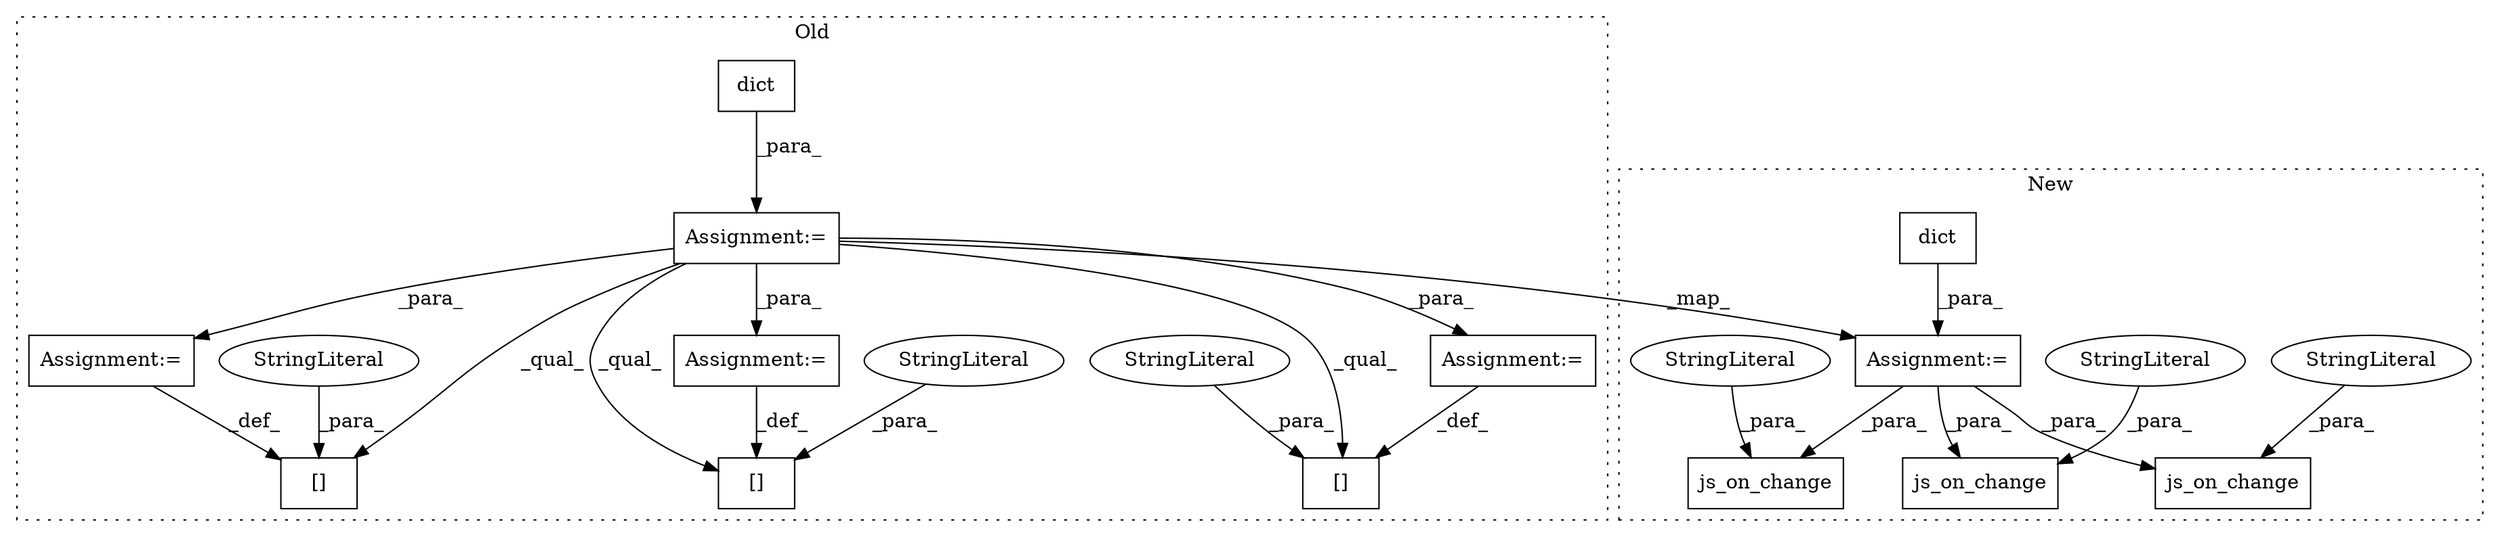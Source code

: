 digraph G {
subgraph cluster0 {
1 [label="dict" a="32" s="2211,2222" l="5,1" shape="box"];
3 [label="[]" a="2" s="3206,3233" l="14,1" shape="box"];
8 [label="StringLiteral" a="45" s="3220" l="13" shape="ellipse"];
9 [label="[]" a="2" s="3031,3057" l="14,1" shape="box"];
10 [label="StringLiteral" a="45" s="3045" l="12" shape="ellipse"];
11 [label="[]" a="2" s="3117,3145" l="14,1" shape="box"];
13 [label="Assignment:=" a="7" s="3234" l="1" shape="box"];
14 [label="StringLiteral" a="45" s="3131" l="14" shape="ellipse"];
16 [label="Assignment:=" a="7" s="3146" l="1" shape="box"];
17 [label="Assignment:=" a="7" s="3058" l="1" shape="box"];
19 [label="Assignment:=" a="7" s="2201" l="1" shape="box"];
label = "Old";
style="dotted";
}
subgraph cluster1 {
2 [label="js_on_change" a="32" s="3126,3155" l="13,1" shape="box"];
4 [label="dict" a="32" s="2334,2381" l="5,1" shape="box"];
5 [label="js_on_change" a="32" s="3175,3204" l="13,1" shape="box"];
6 [label="StringLiteral" a="45" s="3188" l="7" shape="ellipse"];
7 [label="js_on_change" a="32" s="3078,3107" l="13,1" shape="box"];
12 [label="StringLiteral" a="45" s="3091" l="7" shape="ellipse"];
15 [label="StringLiteral" a="45" s="3139" l="7" shape="ellipse"];
18 [label="Assignment:=" a="7" s="2324" l="1" shape="box"];
label = "New";
style="dotted";
}
1 -> 19 [label="_para_"];
4 -> 18 [label="_para_"];
6 -> 5 [label="_para_"];
8 -> 3 [label="_para_"];
10 -> 9 [label="_para_"];
12 -> 7 [label="_para_"];
13 -> 3 [label="_def_"];
14 -> 11 [label="_para_"];
15 -> 2 [label="_para_"];
16 -> 11 [label="_def_"];
17 -> 9 [label="_def_"];
18 -> 7 [label="_para_"];
18 -> 2 [label="_para_"];
18 -> 5 [label="_para_"];
19 -> 13 [label="_para_"];
19 -> 3 [label="_qual_"];
19 -> 18 [label="_map_"];
19 -> 11 [label="_qual_"];
19 -> 9 [label="_qual_"];
19 -> 16 [label="_para_"];
19 -> 17 [label="_para_"];
}